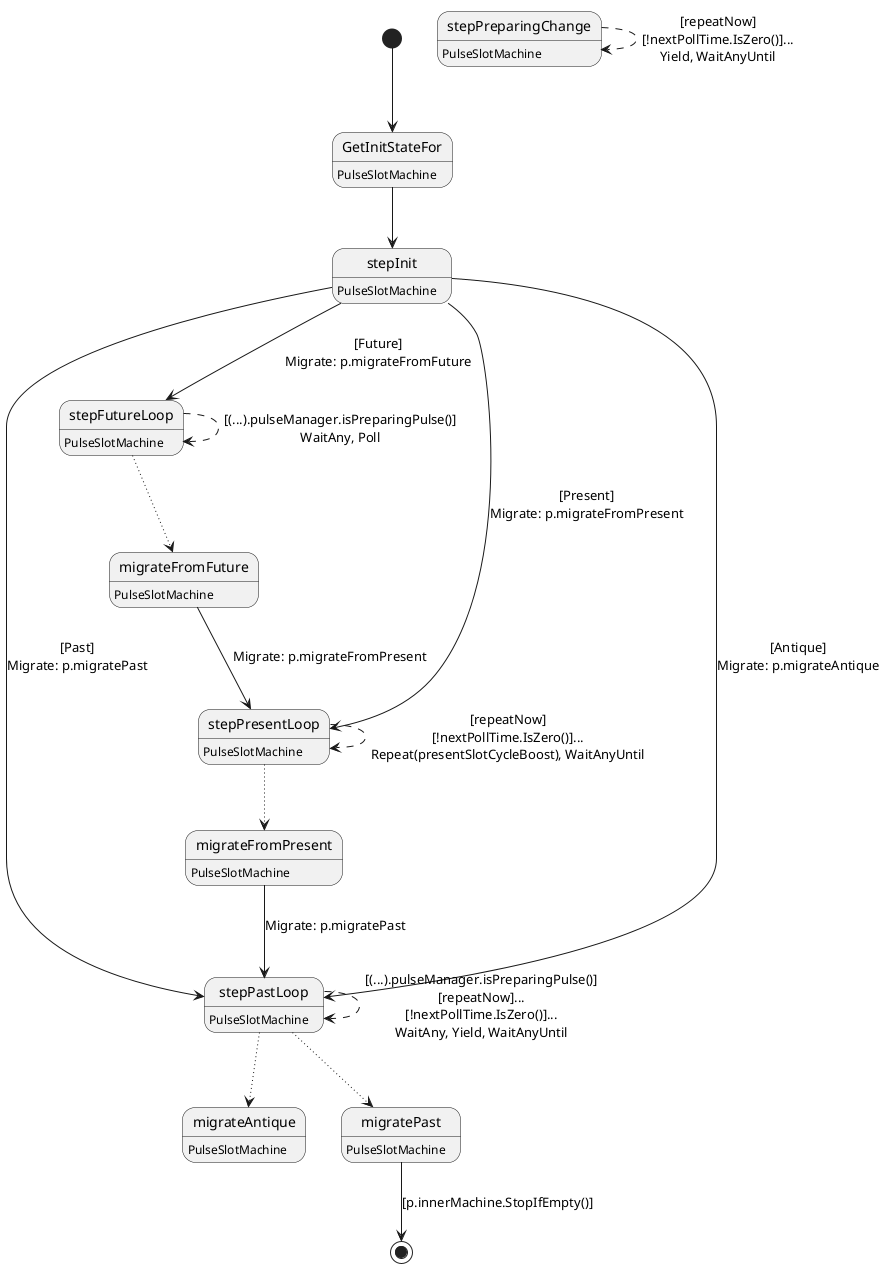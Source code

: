 @startuml
state "GetInitStateFor" as T00_S001
T00_S001 : PulseSlotMachine
[*] --> T00_S001
T00_S001 --> T00_S002
state "migrateAntique" as T00_S010
T00_S010 : PulseSlotMachine
state "migrateFromFuture" as T00_S004
T00_S004 : PulseSlotMachine
T00_S004 --> T00_S005 : Migrate: p.migrateFromPresent
state "migrateFromPresent" as T00_S007
T00_S007 : PulseSlotMachine
T00_S007 --> T00_S008 : Migrate: p.migratePast
state "migratePast" as T00_S009
T00_S009 : PulseSlotMachine
T00_S009 --> [*] : [p.innerMachine.StopIfEmpty()]
state "stepFutureLoop" as T00_S003
T00_S003 : PulseSlotMachine
T00_S003 --[dotted]> T00_S004
T00_S003 --[dashed]> T00_S003 : [(...).pulseManager.isPreparingPulse()]\nWaitAny, Poll
state "stepInit" as T00_S002
T00_S002 : PulseSlotMachine
T00_S002 --> T00_S003 : [Future]\nMigrate: p.migrateFromFuture
T00_S002 --> T00_S005 : [Present]\nMigrate: p.migrateFromPresent
T00_S002 --> T00_S008 : [Past]\nMigrate: p.migratePast
T00_S002 --> T00_S008 : [Antique]\nMigrate: p.migrateAntique
state "stepPastLoop" as T00_S008
T00_S008 : PulseSlotMachine
T00_S008 --[dotted]> T00_S010
T00_S008 --[dotted]> T00_S009
T00_S008 --[dashed]> T00_S008 : [(...).pulseManager.isPreparingPulse()]\n[repeatNow]...\n[!nextPollTime.IsZero()]...\nWaitAny, Yield, WaitAnyUntil
state "stepPreparingChange" as T00_S006
T00_S006 : PulseSlotMachine
T00_S006 --[dashed]> T00_S006 : [repeatNow]\n[!nextPollTime.IsZero()]...\nYield, WaitAnyUntil
state "stepPresentLoop" as T00_S005
T00_S005 : PulseSlotMachine
T00_S005 --[dotted]> T00_S007
T00_S005 --[dashed]> T00_S005 : [repeatNow]\n[!nextPollTime.IsZero()]...\nRepeat(presentSlotCycleBoost), WaitAnyUntil
@enduml
